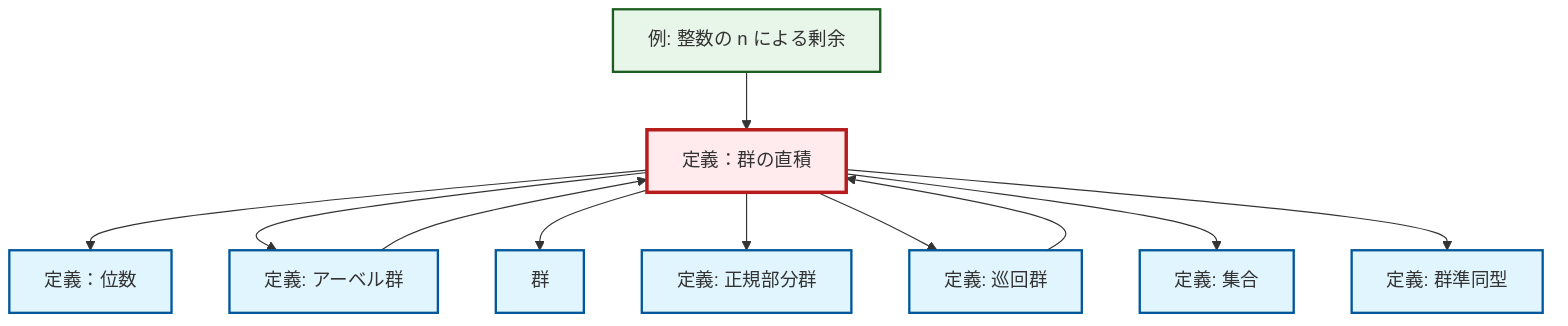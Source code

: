 graph TD
    classDef definition fill:#e1f5fe,stroke:#01579b,stroke-width:2px
    classDef theorem fill:#f3e5f5,stroke:#4a148c,stroke-width:2px
    classDef axiom fill:#fff3e0,stroke:#e65100,stroke-width:2px
    classDef example fill:#e8f5e9,stroke:#1b5e20,stroke-width:2px
    classDef current fill:#ffebee,stroke:#b71c1c,stroke-width:3px
    def-normal-subgroup["定義: 正規部分群"]:::definition
    def-homomorphism["定義: 群準同型"]:::definition
    def-set["定義: 集合"]:::definition
    def-order["定義：位数"]:::definition
    ex-quotient-integers-mod-n["例: 整数の n による剰余"]:::example
    def-cyclic-group["定義: 巡回群"]:::definition
    def-abelian-group["定義: アーベル群"]:::definition
    def-group["群"]:::definition
    def-direct-product["定義：群の直積"]:::definition
    def-direct-product --> def-order
    def-cyclic-group --> def-direct-product
    def-direct-product --> def-abelian-group
    def-direct-product --> def-group
    ex-quotient-integers-mod-n --> def-direct-product
    def-direct-product --> def-normal-subgroup
    def-direct-product --> def-cyclic-group
    def-direct-product --> def-set
    def-abelian-group --> def-direct-product
    def-direct-product --> def-homomorphism
    class def-direct-product current